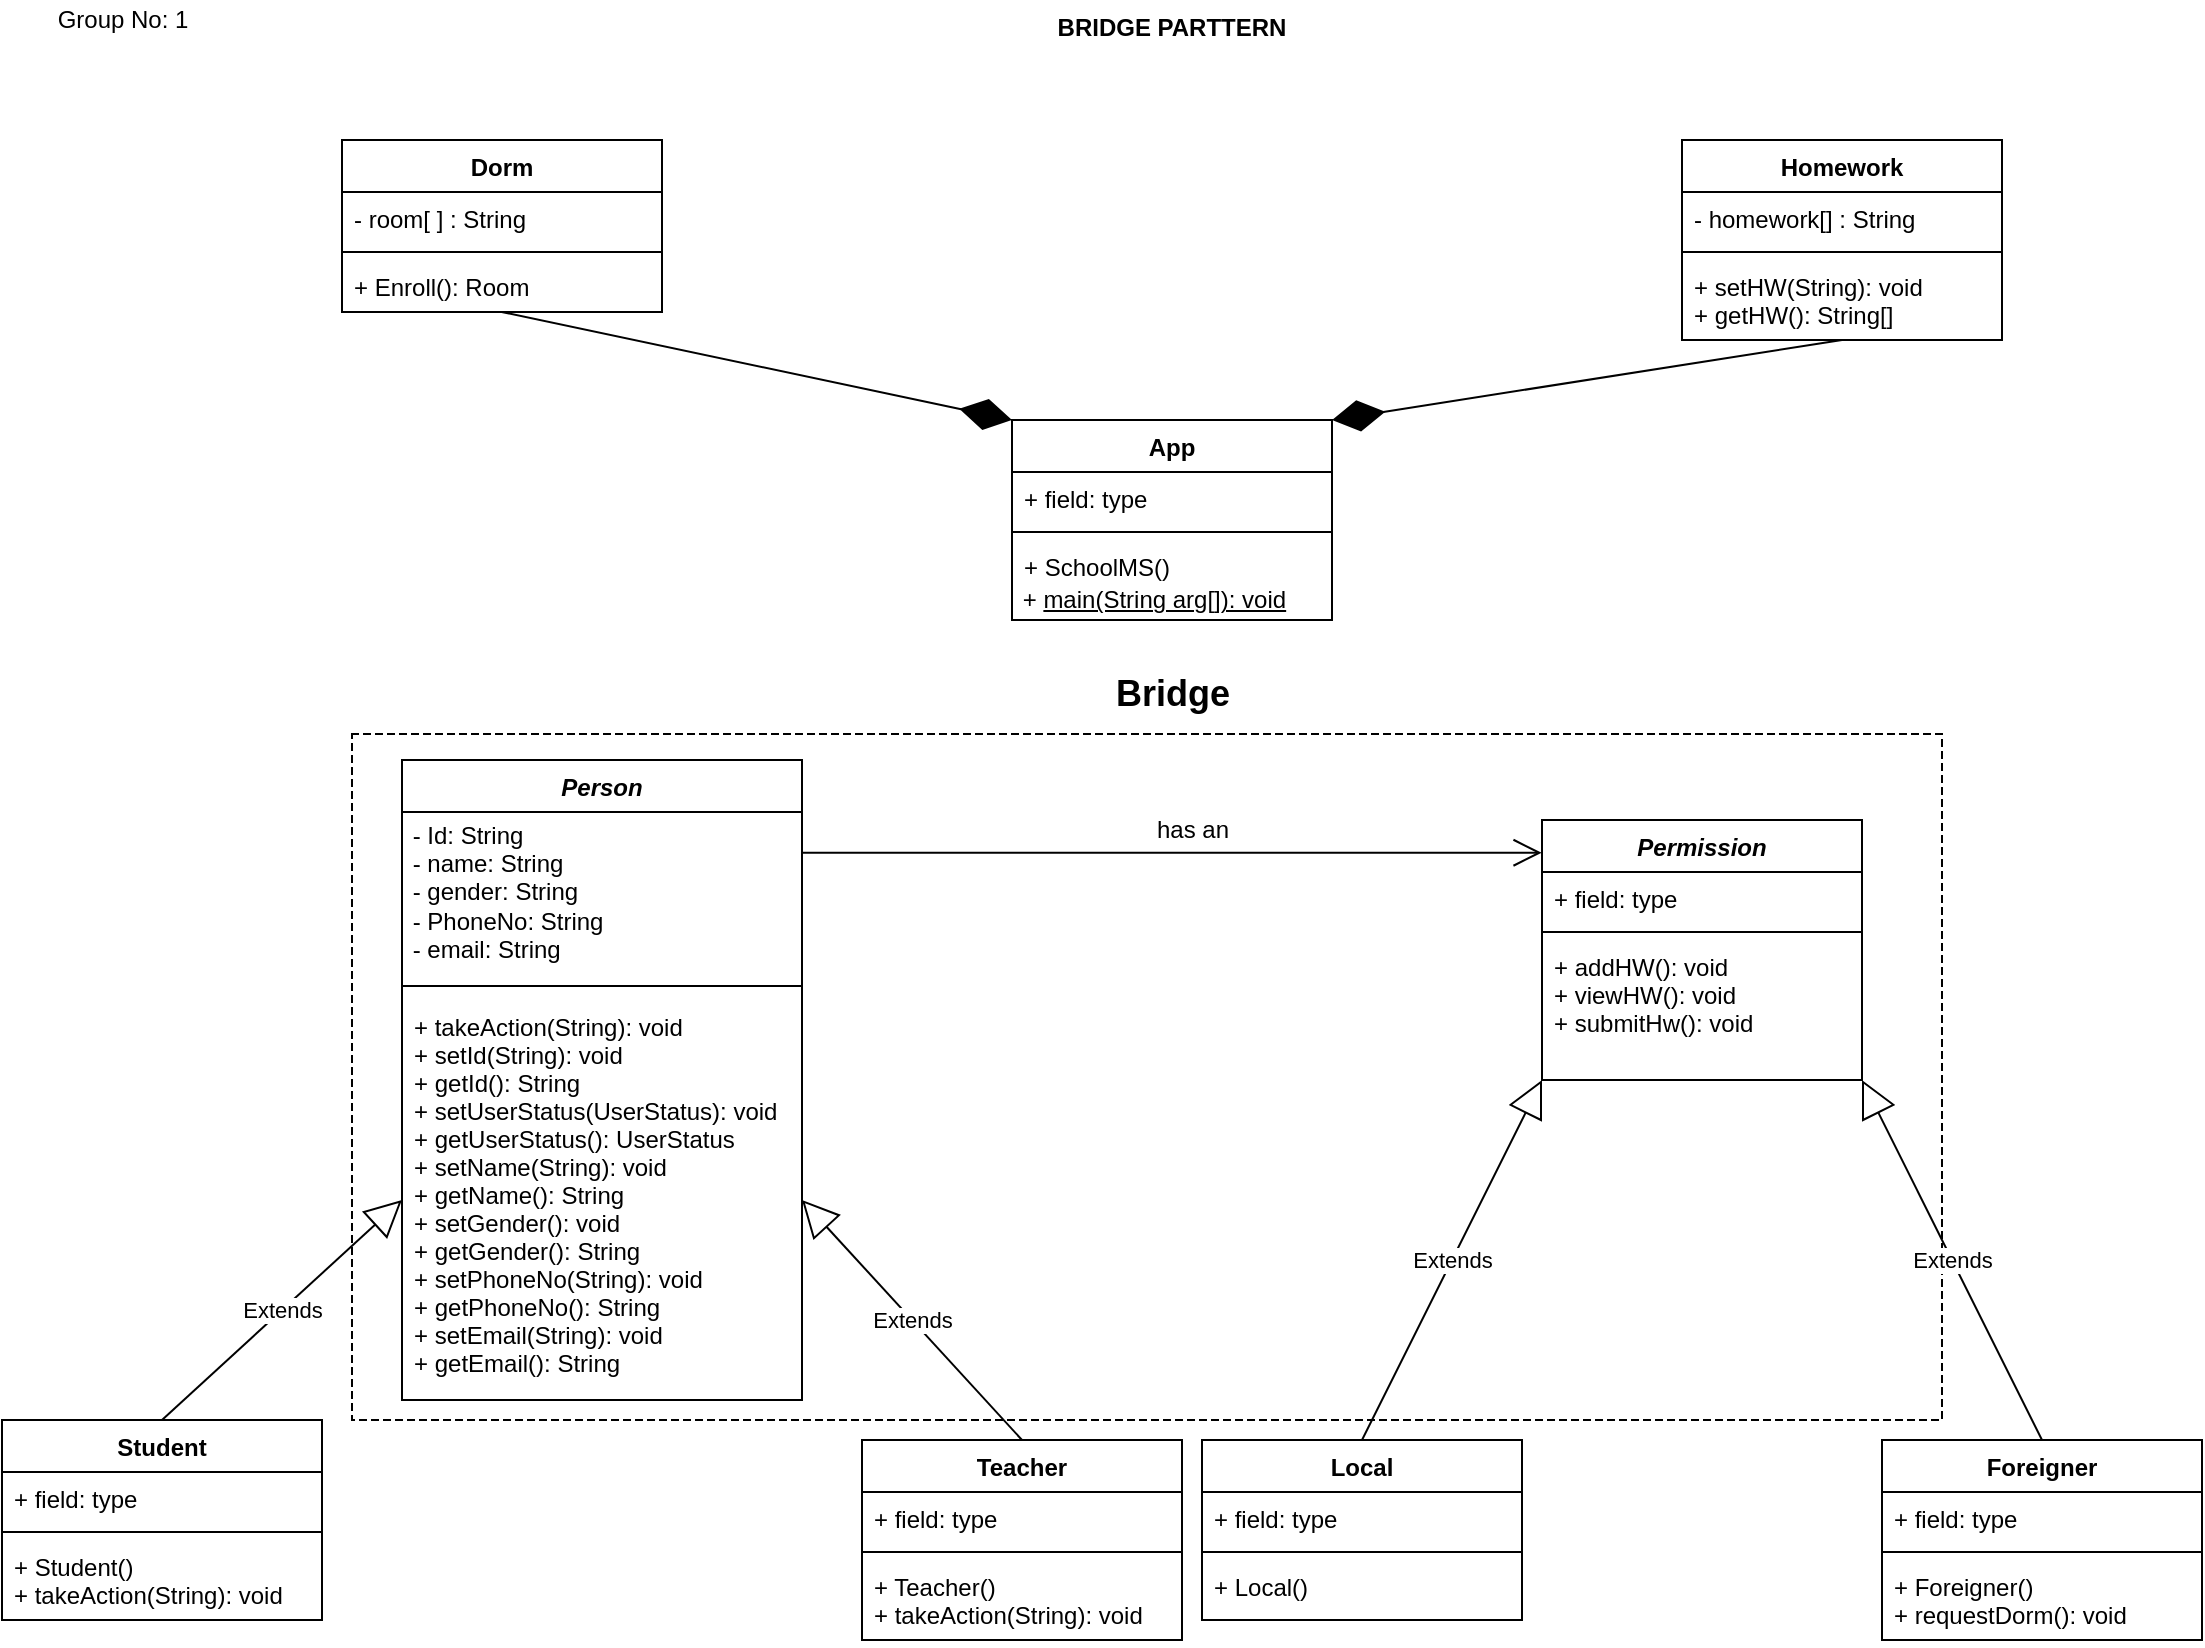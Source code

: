 <mxfile version="13.7.9" type="device"><diagram id="eEHQj2eKtZSkSIJGp74t" name="Page-1"><mxGraphModel dx="1108" dy="507" grid="1" gridSize="10" guides="1" tooltips="1" connect="1" arrows="1" fold="1" page="1" pageScale="1" pageWidth="1100" pageHeight="850" math="0" shadow="0"><root><mxCell id="0"/><mxCell id="1" parent="0"/><mxCell id="KrdT25A3YWB6-3SZ4sYC-31" value="" style="shape=partialRectangle;html=1;top=1;align=left;dashed=1;" parent="1" vertex="1"><mxGeometry x="175" y="377" width="795" height="343" as="geometry"/></mxCell><mxCell id="UInzxeLf1Jk3Ct_K25Z4-29" value="BRIDGE PARTTERN" style="text;align=center;fontStyle=1;verticalAlign=middle;spacingLeft=3;spacingRight=3;strokeColor=none;rotatable=0;points=[[0,0.5],[1,0.5]];portConstraint=eastwest;" parent="1" vertex="1"><mxGeometry x="527.5" y="10" width="115" height="26" as="geometry"/></mxCell><mxCell id="UInzxeLf1Jk3Ct_K25Z4-30" value="Group No: 1" style="text;html=1;align=center;verticalAlign=middle;resizable=0;points=[];autosize=1;" parent="1" vertex="1"><mxGeometry x="20" y="10" width="80" height="20" as="geometry"/></mxCell><mxCell id="KrdT25A3YWB6-3SZ4sYC-1" value="Person" style="swimlane;fontStyle=3;align=center;verticalAlign=top;childLayout=stackLayout;horizontal=1;startSize=26;horizontalStack=0;resizeParent=1;resizeParentMax=0;resizeLast=0;collapsible=1;marginBottom=0;" parent="1" vertex="1"><mxGeometry x="200" y="390" width="200" height="320" as="geometry"/></mxCell><mxCell id="xrJkKc-PvtBsu9wYHQ8R-1" value="&lt;div&gt;&amp;nbsp;- Id: String&lt;/div&gt;&lt;div&gt;&lt;span&gt;&amp;nbsp;- name: String&lt;/span&gt;&lt;/div&gt;&lt;div&gt;&lt;span&gt;&amp;nbsp;- gender: String&lt;/span&gt;&lt;/div&gt;&lt;div&gt;&lt;span&gt;&amp;nbsp;- PhoneNo: String&lt;/span&gt;&lt;/div&gt;&lt;div&gt;&lt;span&gt;&amp;nbsp;- email: String&lt;/span&gt;&lt;/div&gt;" style="text;html=1;align=left;verticalAlign=middle;resizable=0;points=[];autosize=1;" parent="KrdT25A3YWB6-3SZ4sYC-1" vertex="1"><mxGeometry y="26" width="200" height="80" as="geometry"/></mxCell><mxCell id="KrdT25A3YWB6-3SZ4sYC-3" value="" style="line;strokeWidth=1;fillColor=none;align=left;verticalAlign=middle;spacingTop=-1;spacingLeft=3;spacingRight=3;rotatable=0;labelPosition=right;points=[];portConstraint=eastwest;" parent="KrdT25A3YWB6-3SZ4sYC-1" vertex="1"><mxGeometry y="106" width="200" height="14" as="geometry"/></mxCell><mxCell id="KrdT25A3YWB6-3SZ4sYC-4" value="+ takeAction(String): void&#10;+ setId(String): void&#10;+ getId(): String&#10;+ setUserStatus(UserStatus): void&#10;+ getUserStatus(): UserStatus&#10;+ setName(String): void&#10;+ getName(): String&#10;+ setGender(): void&#10;+ getGender(): String&#10;+ setPhoneNo(String): void&#10;+ getPhoneNo(): String&#10;+ setEmail(String): void&#10;+ getEmail(): String" style="text;strokeColor=none;fillColor=none;align=left;verticalAlign=top;spacingLeft=4;spacingRight=4;overflow=hidden;rotatable=0;points=[[0,0.5],[1,0.5]];portConstraint=eastwest;" parent="KrdT25A3YWB6-3SZ4sYC-1" vertex="1"><mxGeometry y="120" width="200" height="200" as="geometry"/></mxCell><mxCell id="KrdT25A3YWB6-3SZ4sYC-5" value="Permission&#10;" style="swimlane;fontStyle=3;align=center;verticalAlign=top;childLayout=stackLayout;horizontal=1;startSize=26;horizontalStack=0;resizeParent=1;resizeParentMax=0;resizeLast=0;collapsible=1;marginBottom=0;" parent="1" vertex="1"><mxGeometry x="770" y="420" width="160" height="130" as="geometry"/></mxCell><mxCell id="KrdT25A3YWB6-3SZ4sYC-6" value="+ field: type" style="text;strokeColor=none;fillColor=none;align=left;verticalAlign=top;spacingLeft=4;spacingRight=4;overflow=hidden;rotatable=0;points=[[0,0.5],[1,0.5]];portConstraint=eastwest;" parent="KrdT25A3YWB6-3SZ4sYC-5" vertex="1"><mxGeometry y="26" width="160" height="26" as="geometry"/></mxCell><mxCell id="KrdT25A3YWB6-3SZ4sYC-7" value="" style="line;strokeWidth=1;fillColor=none;align=left;verticalAlign=middle;spacingTop=-1;spacingLeft=3;spacingRight=3;rotatable=0;labelPosition=right;points=[];portConstraint=eastwest;" parent="KrdT25A3YWB6-3SZ4sYC-5" vertex="1"><mxGeometry y="52" width="160" height="8" as="geometry"/></mxCell><mxCell id="KrdT25A3YWB6-3SZ4sYC-8" value="+ addHW(): void&#10;+ viewHW(): void&#10;+ submitHw(): void" style="text;strokeColor=none;fillColor=none;align=left;verticalAlign=top;spacingLeft=4;spacingRight=4;overflow=hidden;rotatable=0;points=[[0,0.5],[1,0.5]];portConstraint=eastwest;" parent="KrdT25A3YWB6-3SZ4sYC-5" vertex="1"><mxGeometry y="60" width="160" height="70" as="geometry"/></mxCell><mxCell id="KrdT25A3YWB6-3SZ4sYC-9" value="Local" style="swimlane;fontStyle=1;align=center;verticalAlign=top;childLayout=stackLayout;horizontal=1;startSize=26;horizontalStack=0;resizeParent=1;resizeParentMax=0;resizeLast=0;collapsible=1;marginBottom=0;" parent="1" vertex="1"><mxGeometry x="600" y="730" width="160" height="90" as="geometry"/></mxCell><mxCell id="KrdT25A3YWB6-3SZ4sYC-10" value="+ field: type" style="text;strokeColor=none;fillColor=none;align=left;verticalAlign=top;spacingLeft=4;spacingRight=4;overflow=hidden;rotatable=0;points=[[0,0.5],[1,0.5]];portConstraint=eastwest;" parent="KrdT25A3YWB6-3SZ4sYC-9" vertex="1"><mxGeometry y="26" width="160" height="26" as="geometry"/></mxCell><mxCell id="KrdT25A3YWB6-3SZ4sYC-11" value="" style="line;strokeWidth=1;fillColor=none;align=left;verticalAlign=middle;spacingTop=-1;spacingLeft=3;spacingRight=3;rotatable=0;labelPosition=right;points=[];portConstraint=eastwest;" parent="KrdT25A3YWB6-3SZ4sYC-9" vertex="1"><mxGeometry y="52" width="160" height="8" as="geometry"/></mxCell><mxCell id="KrdT25A3YWB6-3SZ4sYC-12" value="+ Local()" style="text;strokeColor=none;fillColor=none;align=left;verticalAlign=top;spacingLeft=4;spacingRight=4;overflow=hidden;rotatable=0;points=[[0,0.5],[1,0.5]];portConstraint=eastwest;" parent="KrdT25A3YWB6-3SZ4sYC-9" vertex="1"><mxGeometry y="60" width="160" height="30" as="geometry"/></mxCell><mxCell id="KrdT25A3YWB6-3SZ4sYC-13" value="Foreigner" style="swimlane;fontStyle=1;align=center;verticalAlign=top;childLayout=stackLayout;horizontal=1;startSize=26;horizontalStack=0;resizeParent=1;resizeParentMax=0;resizeLast=0;collapsible=1;marginBottom=0;" parent="1" vertex="1"><mxGeometry x="940" y="730" width="160" height="100" as="geometry"/></mxCell><mxCell id="KrdT25A3YWB6-3SZ4sYC-14" value="+ field: type" style="text;strokeColor=none;fillColor=none;align=left;verticalAlign=top;spacingLeft=4;spacingRight=4;overflow=hidden;rotatable=0;points=[[0,0.5],[1,0.5]];portConstraint=eastwest;" parent="KrdT25A3YWB6-3SZ4sYC-13" vertex="1"><mxGeometry y="26" width="160" height="26" as="geometry"/></mxCell><mxCell id="KrdT25A3YWB6-3SZ4sYC-15" value="" style="line;strokeWidth=1;fillColor=none;align=left;verticalAlign=middle;spacingTop=-1;spacingLeft=3;spacingRight=3;rotatable=0;labelPosition=right;points=[];portConstraint=eastwest;" parent="KrdT25A3YWB6-3SZ4sYC-13" vertex="1"><mxGeometry y="52" width="160" height="8" as="geometry"/></mxCell><mxCell id="KrdT25A3YWB6-3SZ4sYC-16" value="+ Foreigner()&#10;+ requestDorm(): void" style="text;strokeColor=none;fillColor=none;align=left;verticalAlign=top;spacingLeft=4;spacingRight=4;overflow=hidden;rotatable=0;points=[[0,0.5],[1,0.5]];portConstraint=eastwest;" parent="KrdT25A3YWB6-3SZ4sYC-13" vertex="1"><mxGeometry y="60" width="160" height="40" as="geometry"/></mxCell><mxCell id="KrdT25A3YWB6-3SZ4sYC-17" value="Extends" style="endArrow=block;endSize=16;endFill=0;html=1;entryX=0;entryY=1;entryDx=0;entryDy=0;exitX=0.5;exitY=0;exitDx=0;exitDy=0;" parent="1" source="KrdT25A3YWB6-3SZ4sYC-9" target="KrdT25A3YWB6-3SZ4sYC-5" edge="1"><mxGeometry width="160" relative="1" as="geometry"><mxPoint x="575" y="637" as="sourcePoint"/><mxPoint x="735" y="637" as="targetPoint"/></mxGeometry></mxCell><mxCell id="KrdT25A3YWB6-3SZ4sYC-18" value="Extends" style="endArrow=block;endSize=16;endFill=0;html=1;entryX=1;entryY=1;entryDx=0;entryDy=0;exitX=0.5;exitY=0;exitDx=0;exitDy=0;" parent="1" source="KrdT25A3YWB6-3SZ4sYC-13" target="KrdT25A3YWB6-3SZ4sYC-5" edge="1"><mxGeometry width="160" relative="1" as="geometry"><mxPoint x="967.5" y="584" as="sourcePoint"/><mxPoint x="1012.5" y="479" as="targetPoint"/></mxGeometry></mxCell><mxCell id="KrdT25A3YWB6-3SZ4sYC-19" value="Student" style="swimlane;fontStyle=1;align=center;verticalAlign=top;childLayout=stackLayout;horizontal=1;startSize=26;horizontalStack=0;resizeParent=1;resizeParentMax=0;resizeLast=0;collapsible=1;marginBottom=0;" parent="1" vertex="1"><mxGeometry y="720" width="160" height="100" as="geometry"/></mxCell><mxCell id="KrdT25A3YWB6-3SZ4sYC-20" value="+ field: type" style="text;strokeColor=none;fillColor=none;align=left;verticalAlign=top;spacingLeft=4;spacingRight=4;overflow=hidden;rotatable=0;points=[[0,0.5],[1,0.5]];portConstraint=eastwest;" parent="KrdT25A3YWB6-3SZ4sYC-19" vertex="1"><mxGeometry y="26" width="160" height="26" as="geometry"/></mxCell><mxCell id="KrdT25A3YWB6-3SZ4sYC-21" value="" style="line;strokeWidth=1;fillColor=none;align=left;verticalAlign=middle;spacingTop=-1;spacingLeft=3;spacingRight=3;rotatable=0;labelPosition=right;points=[];portConstraint=eastwest;" parent="KrdT25A3YWB6-3SZ4sYC-19" vertex="1"><mxGeometry y="52" width="160" height="8" as="geometry"/></mxCell><mxCell id="KrdT25A3YWB6-3SZ4sYC-22" value="+ Student()&#10;+ takeAction(String): void " style="text;strokeColor=none;fillColor=none;align=left;verticalAlign=top;spacingLeft=4;spacingRight=4;overflow=hidden;rotatable=0;points=[[0,0.5],[1,0.5]];portConstraint=eastwest;" parent="KrdT25A3YWB6-3SZ4sYC-19" vertex="1"><mxGeometry y="60" width="160" height="40" as="geometry"/></mxCell><mxCell id="KrdT25A3YWB6-3SZ4sYC-23" value="Teacher" style="swimlane;fontStyle=1;align=center;verticalAlign=top;childLayout=stackLayout;horizontal=1;startSize=26;horizontalStack=0;resizeParent=1;resizeParentMax=0;resizeLast=0;collapsible=1;marginBottom=0;" parent="1" vertex="1"><mxGeometry x="430" y="730" width="160" height="100" as="geometry"/></mxCell><mxCell id="KrdT25A3YWB6-3SZ4sYC-24" value="+ field: type" style="text;strokeColor=none;fillColor=none;align=left;verticalAlign=top;spacingLeft=4;spacingRight=4;overflow=hidden;rotatable=0;points=[[0,0.5],[1,0.5]];portConstraint=eastwest;" parent="KrdT25A3YWB6-3SZ4sYC-23" vertex="1"><mxGeometry y="26" width="160" height="26" as="geometry"/></mxCell><mxCell id="KrdT25A3YWB6-3SZ4sYC-25" value="" style="line;strokeWidth=1;fillColor=none;align=left;verticalAlign=middle;spacingTop=-1;spacingLeft=3;spacingRight=3;rotatable=0;labelPosition=right;points=[];portConstraint=eastwest;" parent="KrdT25A3YWB6-3SZ4sYC-23" vertex="1"><mxGeometry y="52" width="160" height="8" as="geometry"/></mxCell><mxCell id="KrdT25A3YWB6-3SZ4sYC-26" value="+ Teacher()&#10;+ takeAction(String): void " style="text;strokeColor=none;fillColor=none;align=left;verticalAlign=top;spacingLeft=4;spacingRight=4;overflow=hidden;rotatable=0;points=[[0,0.5],[1,0.5]];portConstraint=eastwest;" parent="KrdT25A3YWB6-3SZ4sYC-23" vertex="1"><mxGeometry y="60" width="160" height="40" as="geometry"/></mxCell><mxCell id="KrdT25A3YWB6-3SZ4sYC-27" value="Extends" style="endArrow=block;endSize=16;endFill=0;html=1;entryX=0;entryY=0.5;entryDx=0;entryDy=0;exitX=0.5;exitY=0;exitDx=0;exitDy=0;" parent="1" source="KrdT25A3YWB6-3SZ4sYC-19" target="KrdT25A3YWB6-3SZ4sYC-4" edge="1"><mxGeometry width="160" relative="1" as="geometry"><mxPoint x="145" y="597" as="sourcePoint"/><mxPoint x="247.5" y="492" as="targetPoint"/></mxGeometry></mxCell><mxCell id="KrdT25A3YWB6-3SZ4sYC-28" value="Extends" style="endArrow=block;endSize=16;endFill=0;html=1;entryX=1;entryY=0.5;entryDx=0;entryDy=0;exitX=0.5;exitY=0;exitDx=0;exitDy=0;" parent="1" source="KrdT25A3YWB6-3SZ4sYC-23" target="KrdT25A3YWB6-3SZ4sYC-4" edge="1"><mxGeometry width="160" relative="1" as="geometry"><mxPoint x="645" y="617" as="sourcePoint"/><mxPoint x="747.5" y="512" as="targetPoint"/></mxGeometry></mxCell><mxCell id="KrdT25A3YWB6-3SZ4sYC-29" value="" style="endArrow=open;endFill=1;endSize=12;html=1;entryX=-0.001;entryY=0.126;entryDx=0;entryDy=0;entryPerimeter=0;exitX=1;exitY=0.255;exitDx=0;exitDy=0;exitPerimeter=0;" parent="1" source="xrJkKc-PvtBsu9wYHQ8R-1" target="KrdT25A3YWB6-3SZ4sYC-5" edge="1"><mxGeometry width="160" relative="1" as="geometry"><mxPoint x="410" y="440" as="sourcePoint"/><mxPoint x="625" y="439.5" as="targetPoint"/></mxGeometry></mxCell><mxCell id="KrdT25A3YWB6-3SZ4sYC-30" value="has an" style="text;html=1;align=center;verticalAlign=middle;resizable=0;points=[];autosize=1;" parent="1" vertex="1"><mxGeometry x="570" y="415" width="50" height="20" as="geometry"/></mxCell><mxCell id="KrdT25A3YWB6-3SZ4sYC-32" value="&lt;b&gt;&lt;font style=&quot;font-size: 18px&quot;&gt;Bridge&lt;/font&gt;&lt;/b&gt;" style="text;html=1;align=center;verticalAlign=middle;resizable=0;points=[];autosize=1;" parent="1" vertex="1"><mxGeometry x="550" y="347" width="70" height="20" as="geometry"/></mxCell><mxCell id="OeA7rfEBYmi5o3ksBRBl-5" value="App" style="swimlane;fontStyle=1;align=center;verticalAlign=top;childLayout=stackLayout;horizontal=1;startSize=26;horizontalStack=0;resizeParent=1;resizeParentMax=0;resizeLast=0;collapsible=1;marginBottom=0;" parent="1" vertex="1"><mxGeometry x="505" y="220" width="160" height="100" as="geometry"/></mxCell><mxCell id="OeA7rfEBYmi5o3ksBRBl-6" value="+ field: type" style="text;strokeColor=none;fillColor=none;align=left;verticalAlign=top;spacingLeft=4;spacingRight=4;overflow=hidden;rotatable=0;points=[[0,0.5],[1,0.5]];portConstraint=eastwest;" parent="OeA7rfEBYmi5o3ksBRBl-5" vertex="1"><mxGeometry y="26" width="160" height="26" as="geometry"/></mxCell><mxCell id="OeA7rfEBYmi5o3ksBRBl-7" value="" style="line;strokeWidth=1;fillColor=none;align=left;verticalAlign=middle;spacingTop=-1;spacingLeft=3;spacingRight=3;rotatable=0;labelPosition=right;points=[];portConstraint=eastwest;" parent="OeA7rfEBYmi5o3ksBRBl-5" vertex="1"><mxGeometry y="52" width="160" height="8" as="geometry"/></mxCell><mxCell id="OeA7rfEBYmi5o3ksBRBl-8" value="+ SchoolMS()&#10;" style="text;strokeColor=none;fillColor=none;align=left;verticalAlign=top;spacingLeft=4;spacingRight=4;overflow=hidden;rotatable=0;points=[[0,0.5],[1,0.5]];portConstraint=eastwest;fontStyle=0" parent="OeA7rfEBYmi5o3ksBRBl-5" vertex="1"><mxGeometry y="60" width="160" height="20" as="geometry"/></mxCell><mxCell id="OeA7rfEBYmi5o3ksBRBl-9" value="&amp;nbsp;+ &lt;u&gt;main(String arg[]): void&lt;/u&gt;" style="text;html=1;align=left;verticalAlign=middle;resizable=0;points=[];autosize=1;" parent="OeA7rfEBYmi5o3ksBRBl-5" vertex="1"><mxGeometry y="80" width="160" height="20" as="geometry"/></mxCell><mxCell id="OeA7rfEBYmi5o3ksBRBl-14" value="Dorm" style="swimlane;fontStyle=1;align=center;verticalAlign=top;childLayout=stackLayout;horizontal=1;startSize=26;horizontalStack=0;resizeParent=1;resizeParentMax=0;resizeLast=0;collapsible=1;marginBottom=0;" parent="1" vertex="1"><mxGeometry x="170" y="80" width="160" height="86" as="geometry"/></mxCell><mxCell id="OeA7rfEBYmi5o3ksBRBl-15" value="- room[ ] : String" style="text;strokeColor=none;fillColor=none;align=left;verticalAlign=top;spacingLeft=4;spacingRight=4;overflow=hidden;rotatable=0;points=[[0,0.5],[1,0.5]];portConstraint=eastwest;" parent="OeA7rfEBYmi5o3ksBRBl-14" vertex="1"><mxGeometry y="26" width="160" height="26" as="geometry"/></mxCell><mxCell id="OeA7rfEBYmi5o3ksBRBl-16" value="" style="line;strokeWidth=1;fillColor=none;align=left;verticalAlign=middle;spacingTop=-1;spacingLeft=3;spacingRight=3;rotatable=0;labelPosition=right;points=[];portConstraint=eastwest;" parent="OeA7rfEBYmi5o3ksBRBl-14" vertex="1"><mxGeometry y="52" width="160" height="8" as="geometry"/></mxCell><mxCell id="OeA7rfEBYmi5o3ksBRBl-17" value="+ Enroll(): Room" style="text;strokeColor=none;fillColor=none;align=left;verticalAlign=top;spacingLeft=4;spacingRight=4;overflow=hidden;rotatable=0;points=[[0,0.5],[1,0.5]];portConstraint=eastwest;" parent="OeA7rfEBYmi5o3ksBRBl-14" vertex="1"><mxGeometry y="60" width="160" height="26" as="geometry"/></mxCell><mxCell id="xrJkKc-PvtBsu9wYHQ8R-3" value="" style="endArrow=diamondThin;endFill=1;endSize=24;html=1;entryX=0;entryY=0;entryDx=0;entryDy=0;exitX=0.499;exitY=0.999;exitDx=0;exitDy=0;exitPerimeter=0;" parent="1" source="OeA7rfEBYmi5o3ksBRBl-17" target="OeA7rfEBYmi5o3ksBRBl-5" edge="1"><mxGeometry width="160" relative="1" as="geometry"><mxPoint x="532.5" y="170" as="sourcePoint"/><mxPoint x="350" y="170" as="targetPoint"/></mxGeometry></mxCell><mxCell id="7alFcSHjaRHFf6IuHn5n-11" value="Homework" style="swimlane;fontStyle=1;align=center;verticalAlign=top;childLayout=stackLayout;horizontal=1;startSize=26;horizontalStack=0;resizeParent=1;resizeParentMax=0;resizeLast=0;collapsible=1;marginBottom=0;" vertex="1" parent="1"><mxGeometry x="840" y="80" width="160" height="100" as="geometry"/></mxCell><mxCell id="7alFcSHjaRHFf6IuHn5n-12" value="- homework[] : String" style="text;strokeColor=none;fillColor=none;align=left;verticalAlign=top;spacingLeft=4;spacingRight=4;overflow=hidden;rotatable=0;points=[[0,0.5],[1,0.5]];portConstraint=eastwest;" vertex="1" parent="7alFcSHjaRHFf6IuHn5n-11"><mxGeometry y="26" width="160" height="26" as="geometry"/></mxCell><mxCell id="7alFcSHjaRHFf6IuHn5n-13" value="" style="line;strokeWidth=1;fillColor=none;align=left;verticalAlign=middle;spacingTop=-1;spacingLeft=3;spacingRight=3;rotatable=0;labelPosition=right;points=[];portConstraint=eastwest;" vertex="1" parent="7alFcSHjaRHFf6IuHn5n-11"><mxGeometry y="52" width="160" height="8" as="geometry"/></mxCell><mxCell id="7alFcSHjaRHFf6IuHn5n-14" value="+ setHW(String): void&#10;+ getHW(): String[]" style="text;strokeColor=none;fillColor=none;align=left;verticalAlign=top;spacingLeft=4;spacingRight=4;overflow=hidden;rotatable=0;points=[[0,0.5],[1,0.5]];portConstraint=eastwest;" vertex="1" parent="7alFcSHjaRHFf6IuHn5n-11"><mxGeometry y="60" width="160" height="40" as="geometry"/></mxCell><mxCell id="7alFcSHjaRHFf6IuHn5n-15" value="" style="endArrow=diamondThin;endFill=1;endSize=24;html=1;entryX=1;entryY=0;entryDx=0;entryDy=0;exitX=0.5;exitY=1;exitDx=0;exitDy=0;" edge="1" parent="1" source="7alFcSHjaRHFf6IuHn5n-11"><mxGeometry width="160" relative="1" as="geometry"><mxPoint x="679.08" y="160" as="sourcePoint"/><mxPoint x="665" y="220" as="targetPoint"/></mxGeometry></mxCell></root></mxGraphModel></diagram></mxfile>
